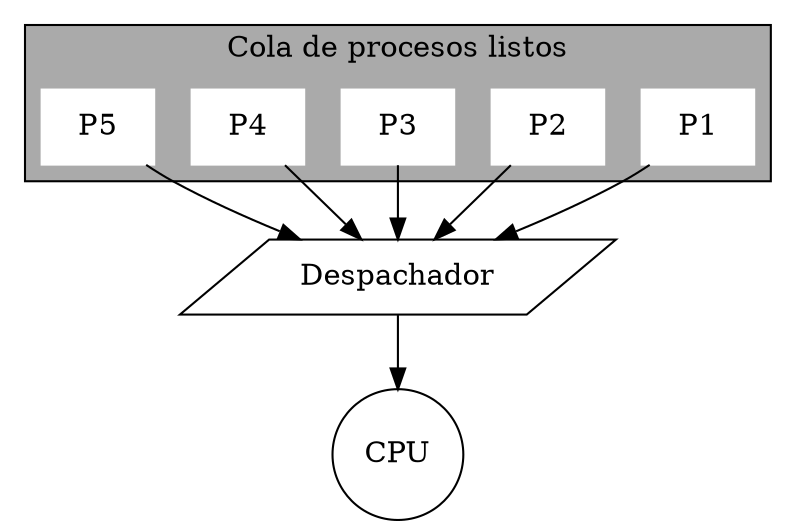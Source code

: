 digraph G {
	subgraph cluster_listos {
		{rank=same P1 P2 P3 P4 P5};
		label="Cola de procesos listos";
		bgcolor="#AAAAAA";
	}
	P1 [shape=box, style=filled, color="white", fontcolor="black"];
	P2 [shape=box, style=filled, color="white", fontcolor="black"];
	P3 [shape=box, style=filled, color="white", fontcolor="black"];
	P4 [shape=box, style=filled, color="white", fontcolor="black"];
	P5 [shape=box, style=filled, color="white", fontcolor="black"];
	planif [shape=parallelogram, label="Despachador"];
	CPU [shape=circle];
	P1 -> planif;
	P2 -> planif;
	P3 -> planif;
	P4 -> planif;
	P5 -> planif;
	planif -> CPU;
}
